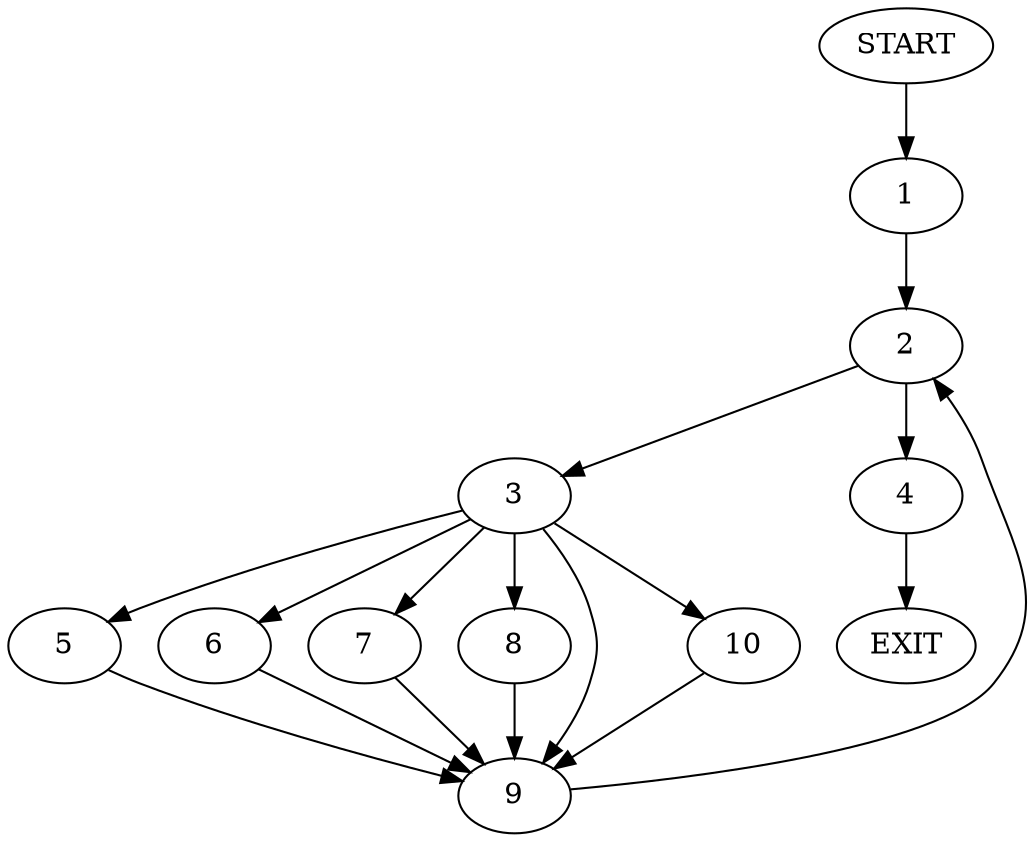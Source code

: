 digraph {
0 [label="START"]
11 [label="EXIT"]
0 -> 1
1 -> 2
2 -> 3
2 -> 4
3 -> 5
3 -> 6
3 -> 7
3 -> 8
3 -> 9
3 -> 10
4 -> 11
8 -> 9
6 -> 9
7 -> 9
9 -> 2
5 -> 9
10 -> 9
}
